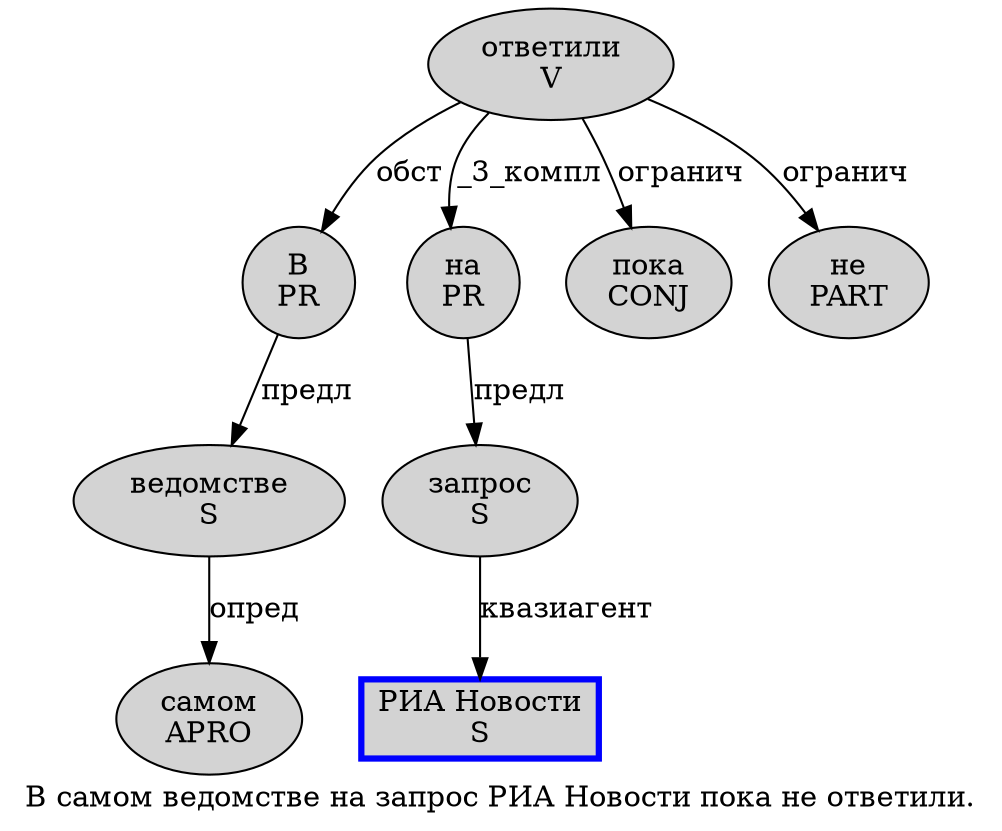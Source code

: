 digraph SENTENCE_628 {
	graph [label="В самом ведомстве на запрос РИА Новости пока не ответили."]
	node [style=filled]
		0 [label="В
PR" color="" fillcolor=lightgray penwidth=1 shape=ellipse]
		1 [label="самом
APRO" color="" fillcolor=lightgray penwidth=1 shape=ellipse]
		2 [label="ведомстве
S" color="" fillcolor=lightgray penwidth=1 shape=ellipse]
		3 [label="на
PR" color="" fillcolor=lightgray penwidth=1 shape=ellipse]
		4 [label="запрос
S" color="" fillcolor=lightgray penwidth=1 shape=ellipse]
		5 [label="РИА Новости
S" color=blue fillcolor=lightgray penwidth=3 shape=box]
		6 [label="пока
CONJ" color="" fillcolor=lightgray penwidth=1 shape=ellipse]
		7 [label="не
PART" color="" fillcolor=lightgray penwidth=1 shape=ellipse]
		8 [label="ответили
V" color="" fillcolor=lightgray penwidth=1 shape=ellipse]
			2 -> 1 [label="опред"]
			3 -> 4 [label="предл"]
			4 -> 5 [label="квазиагент"]
			0 -> 2 [label="предл"]
			8 -> 0 [label="обст"]
			8 -> 3 [label="_3_компл"]
			8 -> 6 [label="огранич"]
			8 -> 7 [label="огранич"]
}
